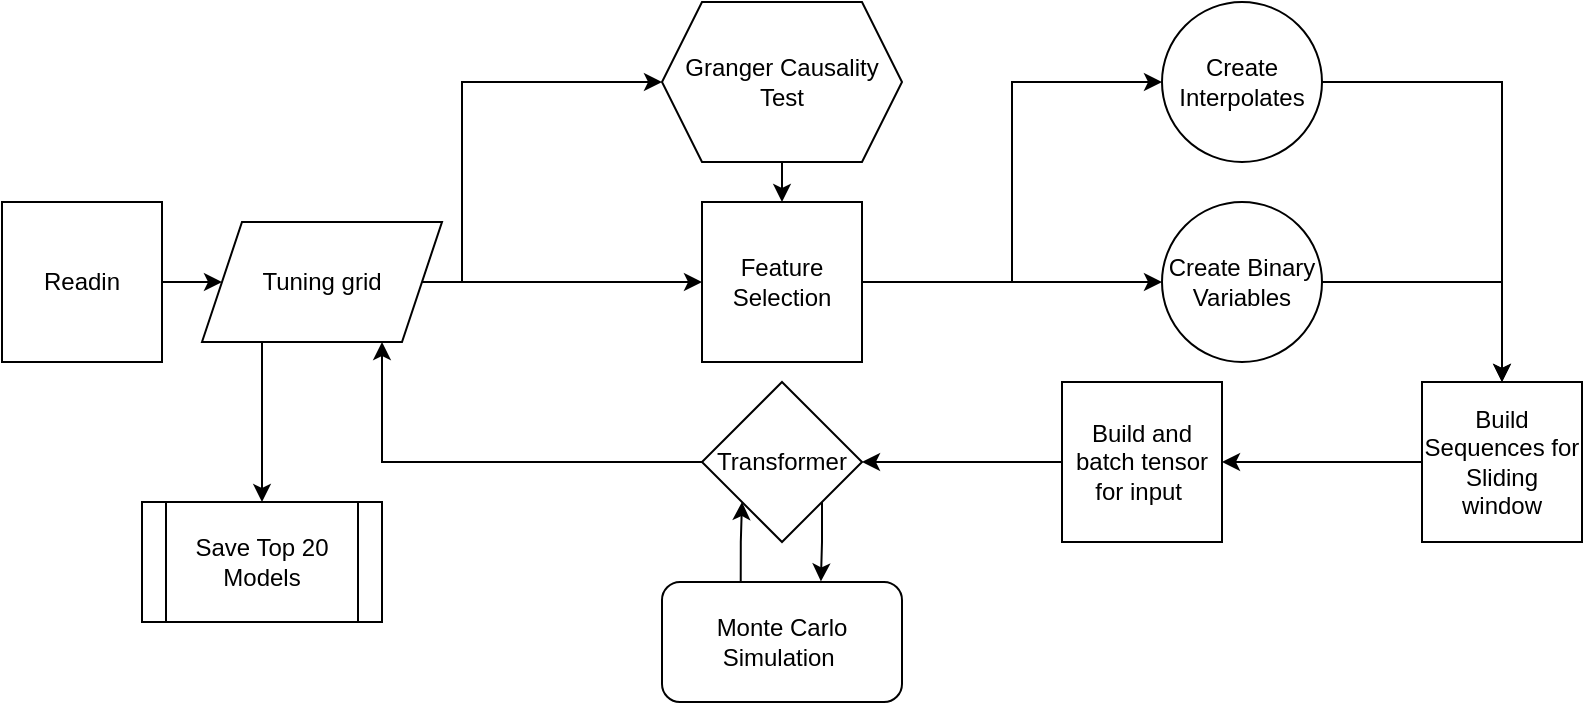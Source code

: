 <mxfile version="24.1.0" type="device">
  <diagram name="Page-1" id="jytKLzfDuZSCw0xnqu0f">
    <mxGraphModel dx="1100" dy="822" grid="1" gridSize="10" guides="1" tooltips="1" connect="1" arrows="1" fold="1" page="1" pageScale="1" pageWidth="850" pageHeight="1100" math="0" shadow="0">
      <root>
        <mxCell id="0" />
        <mxCell id="1" parent="0" />
        <mxCell id="tqXs-LvUel28uJAl3Zpa-11" style="edgeStyle=orthogonalEdgeStyle;rounded=0;orthogonalLoop=1;jettySize=auto;html=1;entryX=0;entryY=0.5;entryDx=0;entryDy=0;exitX=1;exitY=0.5;exitDx=0;exitDy=0;" parent="1" source="tqXs-LvUel28uJAl3Zpa-13" target="tqXs-LvUel28uJAl3Zpa-5" edge="1">
          <mxGeometry relative="1" as="geometry" />
        </mxCell>
        <mxCell id="tqXs-LvUel28uJAl3Zpa-18" style="edgeStyle=orthogonalEdgeStyle;rounded=0;orthogonalLoop=1;jettySize=auto;html=1;entryX=0;entryY=0.5;entryDx=0;entryDy=0;" parent="1" source="tqXs-LvUel28uJAl3Zpa-24" target="tqXs-LvUel28uJAl3Zpa-4" edge="1">
          <mxGeometry relative="1" as="geometry">
            <mxPoint x="120" y="60" as="targetPoint" />
            <mxPoint x="220" y="320" as="sourcePoint" />
            <Array as="points">
              <mxPoint x="260" y="320" />
              <mxPoint x="260" y="220" />
            </Array>
          </mxGeometry>
        </mxCell>
        <mxCell id="tqXs-LvUel28uJAl3Zpa-22" style="edgeStyle=orthogonalEdgeStyle;rounded=0;orthogonalLoop=1;jettySize=auto;html=1;entryX=0;entryY=0.5;entryDx=0;entryDy=0;" parent="1" target="tqXs-LvUel28uJAl3Zpa-13" edge="1">
          <mxGeometry relative="1" as="geometry">
            <mxPoint x="240" y="320" as="sourcePoint" />
            <Array as="points">
              <mxPoint x="310" y="320" />
              <mxPoint x="310" y="320" />
            </Array>
          </mxGeometry>
        </mxCell>
        <mxCell id="tqXs-LvUel28uJAl3Zpa-26" style="edgeStyle=orthogonalEdgeStyle;rounded=0;orthogonalLoop=1;jettySize=auto;html=1;" parent="1" source="tqXs-LvUel28uJAl3Zpa-1" target="tqXs-LvUel28uJAl3Zpa-24" edge="1">
          <mxGeometry relative="1" as="geometry" />
        </mxCell>
        <mxCell id="tqXs-LvUel28uJAl3Zpa-1" value="Readin" style="whiteSpace=wrap;html=1;aspect=fixed;" parent="1" vertex="1">
          <mxGeometry x="30" y="280" width="80" height="80" as="geometry" />
        </mxCell>
        <mxCell id="tqXs-LvUel28uJAl3Zpa-35" style="edgeStyle=orthogonalEdgeStyle;rounded=0;orthogonalLoop=1;jettySize=auto;html=1;entryX=0.662;entryY=-0.005;entryDx=0;entryDy=0;entryPerimeter=0;exitX=1;exitY=1;exitDx=0;exitDy=0;" parent="1" source="tqXs-LvUel28uJAl3Zpa-2" target="tqXs-LvUel28uJAl3Zpa-28" edge="1">
          <mxGeometry relative="1" as="geometry">
            <mxPoint x="490" y="570" as="sourcePoint" />
            <Array as="points">
              <mxPoint x="440" y="450" />
              <mxPoint x="439" y="450" />
            </Array>
          </mxGeometry>
        </mxCell>
        <mxCell id="tqXs-LvUel28uJAl3Zpa-2" value="Transformer" style="rhombus;whiteSpace=wrap;html=1;" parent="1" vertex="1">
          <mxGeometry x="380" y="370" width="80" height="80" as="geometry" />
        </mxCell>
        <mxCell id="tqXs-LvUel28uJAl3Zpa-16" style="edgeStyle=orthogonalEdgeStyle;rounded=0;orthogonalLoop=1;jettySize=auto;html=1;entryX=0.5;entryY=0;entryDx=0;entryDy=0;exitX=0.5;exitY=1;exitDx=0;exitDy=0;" parent="1" source="tqXs-LvUel28uJAl3Zpa-4" target="tqXs-LvUel28uJAl3Zpa-13" edge="1">
          <mxGeometry relative="1" as="geometry">
            <mxPoint x="650" y="320" as="targetPoint" />
          </mxGeometry>
        </mxCell>
        <mxCell id="tqXs-LvUel28uJAl3Zpa-4" value="Granger Causality Test" style="shape=hexagon;perimeter=hexagonPerimeter2;whiteSpace=wrap;html=1;fixedSize=1;" parent="1" vertex="1">
          <mxGeometry x="360" y="180" width="120" height="80" as="geometry" />
        </mxCell>
        <mxCell id="tqXs-LvUel28uJAl3Zpa-21" style="edgeStyle=orthogonalEdgeStyle;rounded=0;orthogonalLoop=1;jettySize=auto;html=1;entryX=0.5;entryY=0;entryDx=0;entryDy=0;" parent="1" source="tqXs-LvUel28uJAl3Zpa-5" target="tqXs-LvUel28uJAl3Zpa-38" edge="1">
          <mxGeometry relative="1" as="geometry">
            <mxPoint x="780" y="370" as="targetPoint" />
          </mxGeometry>
        </mxCell>
        <mxCell id="tqXs-LvUel28uJAl3Zpa-5" value="Create Binary Variables" style="ellipse;whiteSpace=wrap;html=1;aspect=fixed;" parent="1" vertex="1">
          <mxGeometry x="610" y="280" width="80" height="80" as="geometry" />
        </mxCell>
        <mxCell id="tqXs-LvUel28uJAl3Zpa-17" style="edgeStyle=orthogonalEdgeStyle;rounded=0;orthogonalLoop=1;jettySize=auto;html=1;entryX=0.5;entryY=0;entryDx=0;entryDy=0;" parent="1" source="tqXs-LvUel28uJAl3Zpa-7" target="tqXs-LvUel28uJAl3Zpa-38" edge="1">
          <mxGeometry relative="1" as="geometry">
            <mxPoint x="780" y="370" as="targetPoint" />
          </mxGeometry>
        </mxCell>
        <mxCell id="tqXs-LvUel28uJAl3Zpa-7" value="Create Interpolates" style="ellipse;whiteSpace=wrap;html=1;aspect=fixed;" parent="1" vertex="1">
          <mxGeometry x="610" y="180" width="80" height="80" as="geometry" />
        </mxCell>
        <mxCell id="tqXs-LvUel28uJAl3Zpa-19" style="edgeStyle=orthogonalEdgeStyle;rounded=0;orthogonalLoop=1;jettySize=auto;html=1;entryX=0;entryY=0.5;entryDx=0;entryDy=0;" parent="1" source="tqXs-LvUel28uJAl3Zpa-13" target="tqXs-LvUel28uJAl3Zpa-7" edge="1">
          <mxGeometry relative="1" as="geometry" />
        </mxCell>
        <mxCell id="tqXs-LvUel28uJAl3Zpa-13" value="Feature Selection" style="whiteSpace=wrap;html=1;aspect=fixed;" parent="1" vertex="1">
          <mxGeometry x="380" y="280" width="80" height="80" as="geometry" />
        </mxCell>
        <mxCell id="tqXs-LvUel28uJAl3Zpa-25" value="" style="edgeStyle=orthogonalEdgeStyle;rounded=0;orthogonalLoop=1;jettySize=auto;html=1;entryX=0;entryY=0.5;entryDx=0;entryDy=0;" parent="1" target="tqXs-LvUel28uJAl3Zpa-24" edge="1">
          <mxGeometry relative="1" as="geometry">
            <mxPoint x="360" y="190" as="targetPoint" />
            <mxPoint x="220" y="320" as="sourcePoint" />
            <Array as="points">
              <mxPoint x="260" y="320" />
            </Array>
          </mxGeometry>
        </mxCell>
        <mxCell id="tqXs-LvUel28uJAl3Zpa-42" style="edgeStyle=orthogonalEdgeStyle;rounded=0;orthogonalLoop=1;jettySize=auto;html=1;exitX=0.25;exitY=1;exitDx=0;exitDy=0;" parent="1" source="tqXs-LvUel28uJAl3Zpa-24" target="tqXs-LvUel28uJAl3Zpa-41" edge="1">
          <mxGeometry relative="1" as="geometry" />
        </mxCell>
        <mxCell id="tqXs-LvUel28uJAl3Zpa-24" value="Tuning grid" style="shape=parallelogram;perimeter=parallelogramPerimeter;whiteSpace=wrap;html=1;fixedSize=1;" parent="1" vertex="1">
          <mxGeometry x="130" y="290" width="120" height="60" as="geometry" />
        </mxCell>
        <mxCell id="tqXs-LvUel28uJAl3Zpa-36" style="edgeStyle=orthogonalEdgeStyle;rounded=0;orthogonalLoop=1;jettySize=auto;html=1;exitX=0.328;exitY=0.003;exitDx=0;exitDy=0;entryX=0;entryY=1;entryDx=0;entryDy=0;exitPerimeter=0;" parent="1" source="tqXs-LvUel28uJAl3Zpa-28" target="tqXs-LvUel28uJAl3Zpa-2" edge="1">
          <mxGeometry relative="1" as="geometry" />
        </mxCell>
        <mxCell id="tqXs-LvUel28uJAl3Zpa-28" value="Monte Carlo Simulation&amp;nbsp;" style="rounded=1;whiteSpace=wrap;html=1;" parent="1" vertex="1">
          <mxGeometry x="360" y="470" width="120" height="60" as="geometry" />
        </mxCell>
        <mxCell id="tqXs-LvUel28uJAl3Zpa-33" style="edgeStyle=orthogonalEdgeStyle;rounded=0;orthogonalLoop=1;jettySize=auto;html=1;exitX=0;exitY=0.5;exitDx=0;exitDy=0;entryX=0.75;entryY=1;entryDx=0;entryDy=0;" parent="1" source="tqXs-LvUel28uJAl3Zpa-2" target="tqXs-LvUel28uJAl3Zpa-24" edge="1">
          <mxGeometry relative="1" as="geometry">
            <mxPoint x="-160" y="350" as="targetPoint" />
          </mxGeometry>
        </mxCell>
        <mxCell id="xsITEMC44AdIuFykZ0ht-1" style="edgeStyle=orthogonalEdgeStyle;rounded=0;orthogonalLoop=1;jettySize=auto;html=1;entryX=1;entryY=0.5;entryDx=0;entryDy=0;" parent="1" source="tqXs-LvUel28uJAl3Zpa-38" target="xsITEMC44AdIuFykZ0ht-2" edge="1">
          <mxGeometry relative="1" as="geometry">
            <mxPoint x="690" y="540" as="targetPoint" />
            <Array as="points">
              <mxPoint x="700" y="410" />
              <mxPoint x="700" y="410" />
            </Array>
          </mxGeometry>
        </mxCell>
        <mxCell id="tqXs-LvUel28uJAl3Zpa-38" value="Build Sequences for Sliding window" style="whiteSpace=wrap;html=1;aspect=fixed;" parent="1" vertex="1">
          <mxGeometry x="740" y="370" width="80" height="80" as="geometry" />
        </mxCell>
        <mxCell id="tqXs-LvUel28uJAl3Zpa-41" value="Save Top 20 Models" style="shape=process;whiteSpace=wrap;html=1;backgroundOutline=1;" parent="1" vertex="1">
          <mxGeometry x="100" y="430" width="120" height="60" as="geometry" />
        </mxCell>
        <mxCell id="xsITEMC44AdIuFykZ0ht-3" style="edgeStyle=orthogonalEdgeStyle;rounded=0;orthogonalLoop=1;jettySize=auto;html=1;" parent="1" source="xsITEMC44AdIuFykZ0ht-2" target="tqXs-LvUel28uJAl3Zpa-2" edge="1">
          <mxGeometry relative="1" as="geometry" />
        </mxCell>
        <mxCell id="xsITEMC44AdIuFykZ0ht-2" value="Build and batch tensor for input&amp;nbsp;" style="whiteSpace=wrap;html=1;aspect=fixed;" parent="1" vertex="1">
          <mxGeometry x="560" y="370" width="80" height="80" as="geometry" />
        </mxCell>
      </root>
    </mxGraphModel>
  </diagram>
</mxfile>
